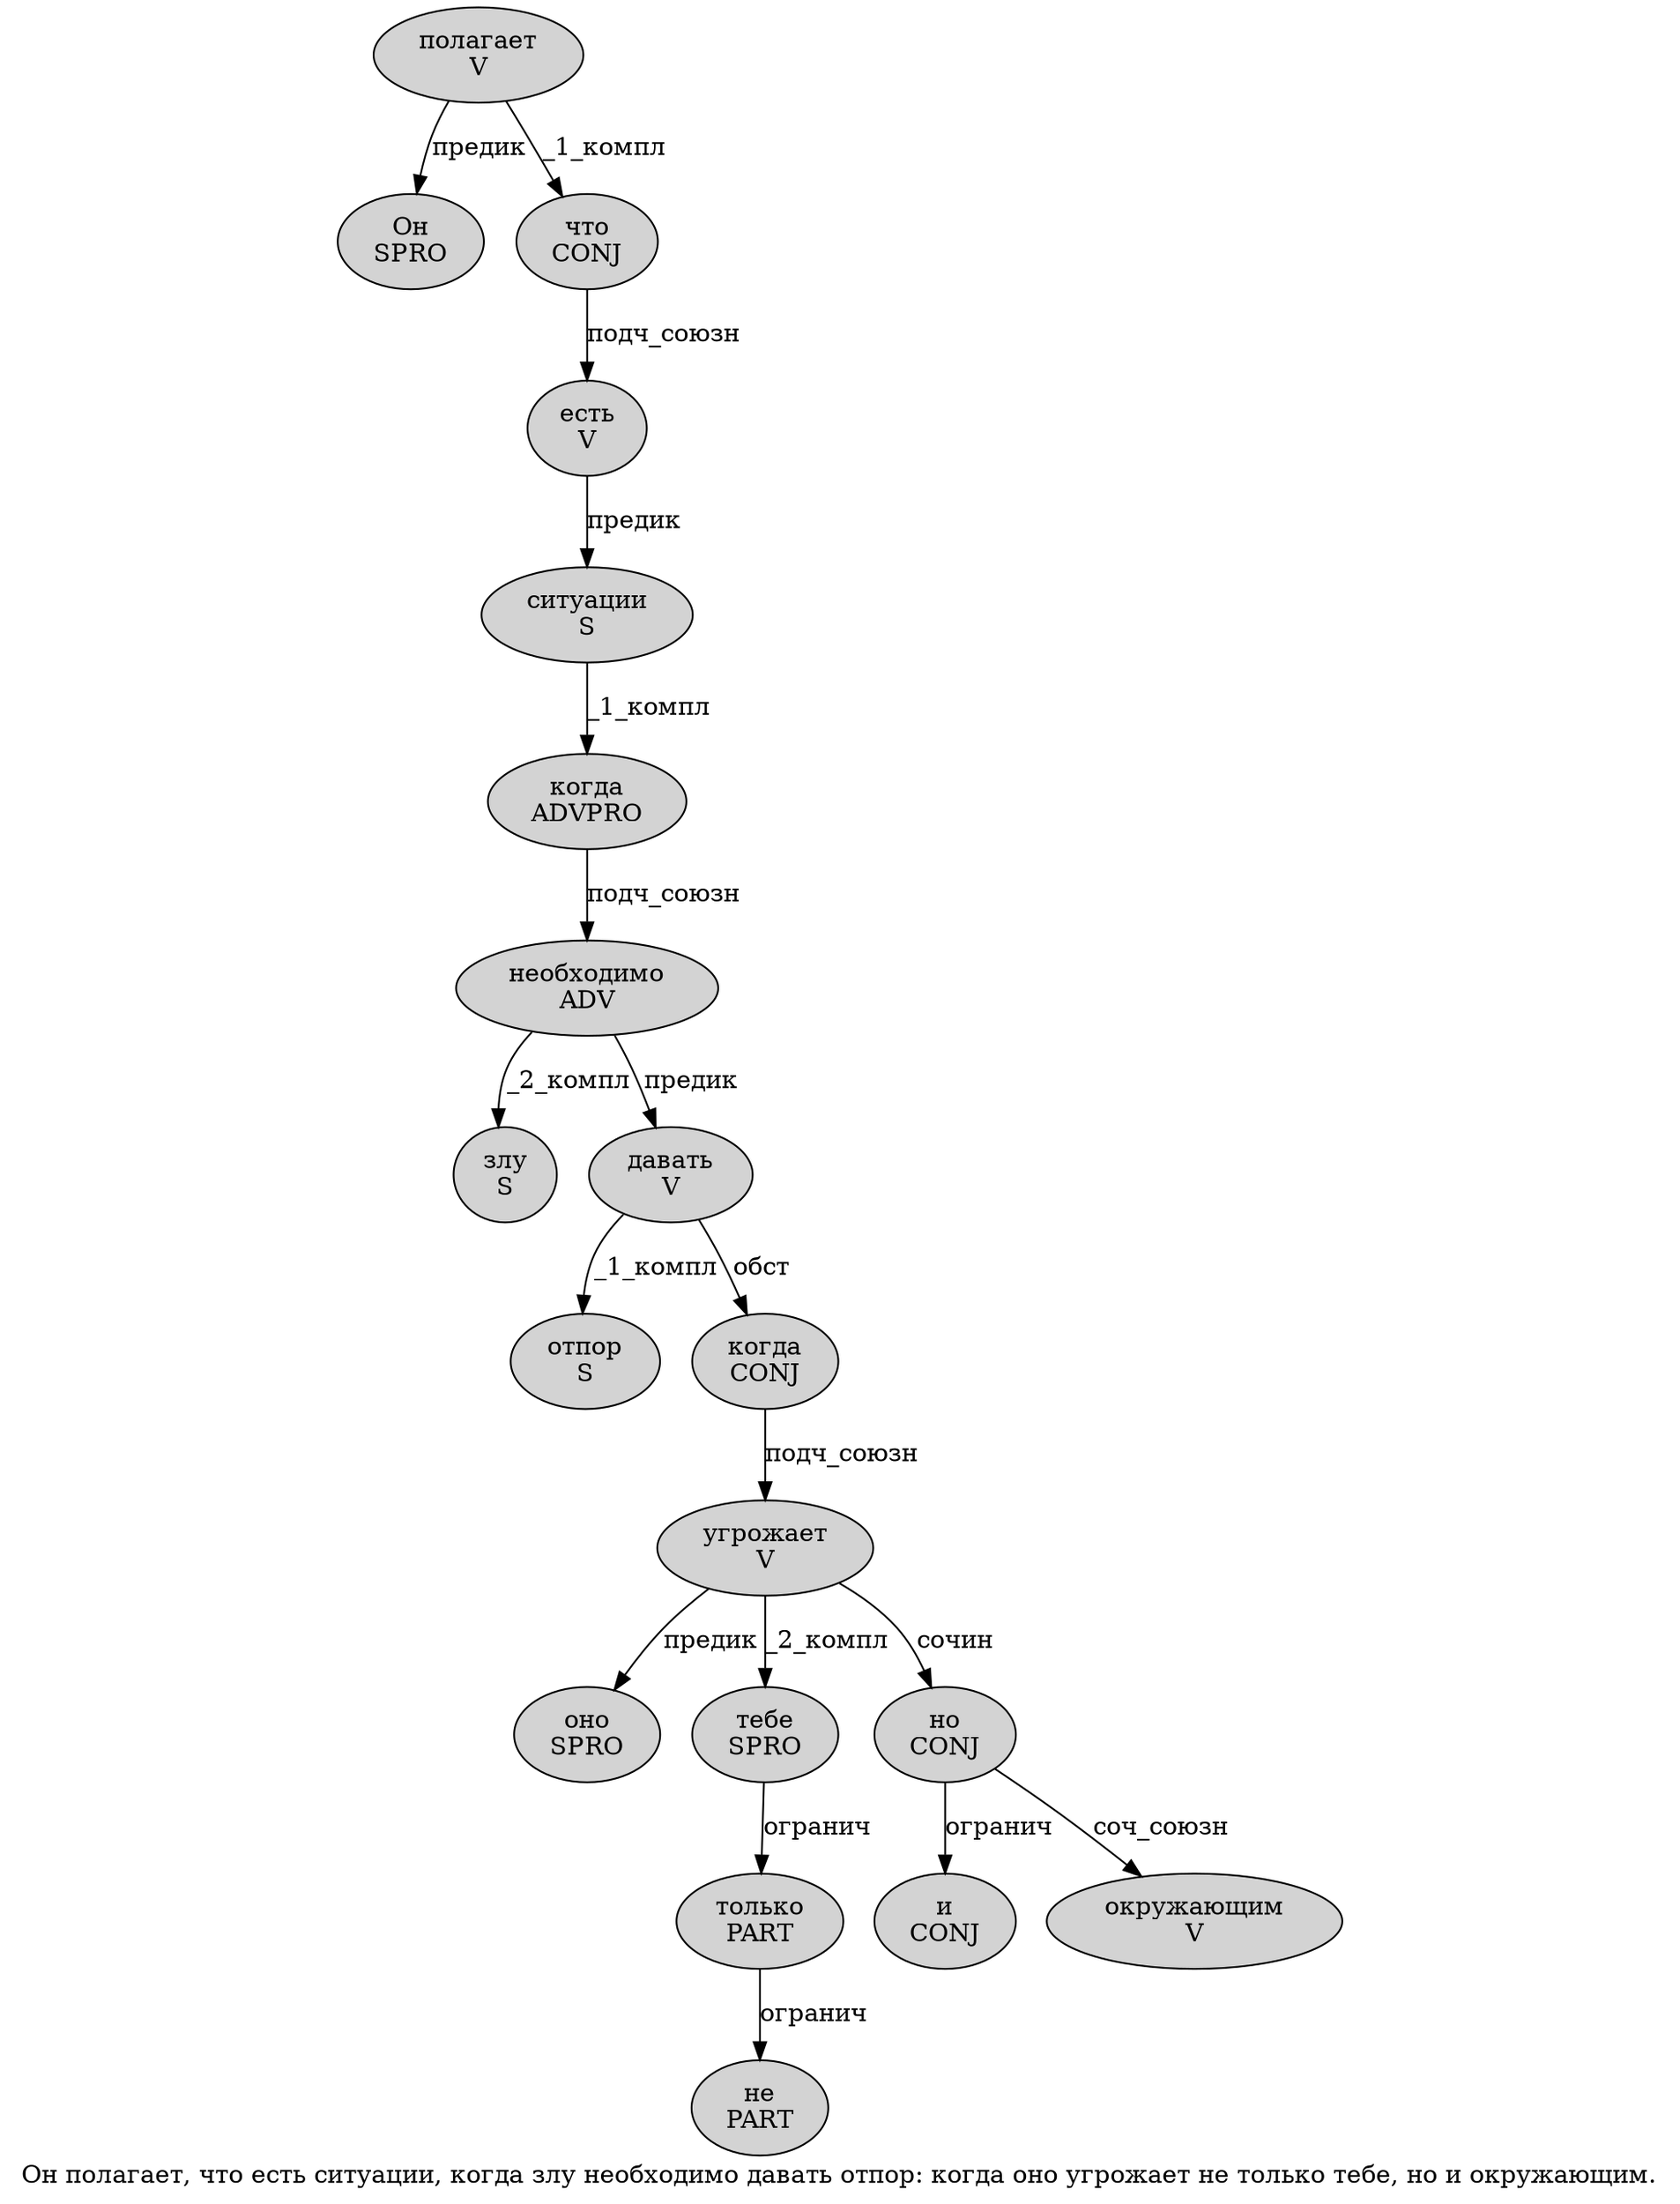 digraph SENTENCE_840 {
	graph [label="Он полагает, что есть ситуации, когда злу необходимо давать отпор: когда оно угрожает не только тебе, но и окружающим."]
	node [style=filled]
		0 [label="Он
SPRO" color="" fillcolor=lightgray penwidth=1 shape=ellipse]
		1 [label="полагает
V" color="" fillcolor=lightgray penwidth=1 shape=ellipse]
		3 [label="что
CONJ" color="" fillcolor=lightgray penwidth=1 shape=ellipse]
		4 [label="есть
V" color="" fillcolor=lightgray penwidth=1 shape=ellipse]
		5 [label="ситуации
S" color="" fillcolor=lightgray penwidth=1 shape=ellipse]
		7 [label="когда
ADVPRO" color="" fillcolor=lightgray penwidth=1 shape=ellipse]
		8 [label="злу
S" color="" fillcolor=lightgray penwidth=1 shape=ellipse]
		9 [label="необходимо
ADV" color="" fillcolor=lightgray penwidth=1 shape=ellipse]
		10 [label="давать
V" color="" fillcolor=lightgray penwidth=1 shape=ellipse]
		11 [label="отпор
S" color="" fillcolor=lightgray penwidth=1 shape=ellipse]
		13 [label="когда
CONJ" color="" fillcolor=lightgray penwidth=1 shape=ellipse]
		14 [label="оно
SPRO" color="" fillcolor=lightgray penwidth=1 shape=ellipse]
		15 [label="угрожает
V" color="" fillcolor=lightgray penwidth=1 shape=ellipse]
		16 [label="не
PART" color="" fillcolor=lightgray penwidth=1 shape=ellipse]
		17 [label="только
PART" color="" fillcolor=lightgray penwidth=1 shape=ellipse]
		18 [label="тебе
SPRO" color="" fillcolor=lightgray penwidth=1 shape=ellipse]
		20 [label="но
CONJ" color="" fillcolor=lightgray penwidth=1 shape=ellipse]
		21 [label="и
CONJ" color="" fillcolor=lightgray penwidth=1 shape=ellipse]
		22 [label="окружающим
V" color="" fillcolor=lightgray penwidth=1 shape=ellipse]
			17 -> 16 [label="огранич"]
			3 -> 4 [label="подч_союзн"]
			15 -> 14 [label="предик"]
			15 -> 18 [label="_2_компл"]
			15 -> 20 [label="сочин"]
			13 -> 15 [label="подч_союзн"]
			7 -> 9 [label="подч_союзн"]
			10 -> 11 [label="_1_компл"]
			10 -> 13 [label="обст"]
			1 -> 0 [label="предик"]
			1 -> 3 [label="_1_компл"]
			9 -> 8 [label="_2_компл"]
			9 -> 10 [label="предик"]
			18 -> 17 [label="огранич"]
			4 -> 5 [label="предик"]
			5 -> 7 [label="_1_компл"]
			20 -> 21 [label="огранич"]
			20 -> 22 [label="соч_союзн"]
}